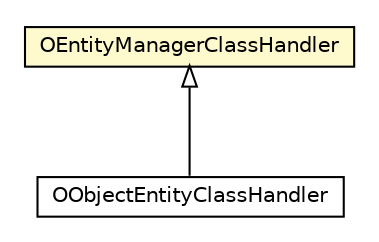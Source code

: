 #!/usr/local/bin/dot
#
# Class diagram 
# Generated by UMLGraph version R5_6-24-gf6e263 (http://www.umlgraph.org/)
#

digraph G {
	edge [fontname="Helvetica",fontsize=10,labelfontname="Helvetica",labelfontsize=10];
	node [fontname="Helvetica",fontsize=10,shape=plaintext];
	nodesep=0.25;
	ranksep=0.5;
	// com.orientechnologies.orient.core.entity.OEntityManagerClassHandler
	c1706219 [label=<<table title="com.orientechnologies.orient.core.entity.OEntityManagerClassHandler" border="0" cellborder="1" cellspacing="0" cellpadding="2" port="p" bgcolor="lemonChiffon" href="./OEntityManagerClassHandler.html">
		<tr><td><table border="0" cellspacing="0" cellpadding="1">
<tr><td align="center" balign="center"> OEntityManagerClassHandler </td></tr>
		</table></td></tr>
		</table>>, URL="./OEntityManagerClassHandler.html", fontname="Helvetica", fontcolor="black", fontsize=10.0];
	// com.orientechnologies.orient.object.entity.OObjectEntityClassHandler
	c1706506 [label=<<table title="com.orientechnologies.orient.object.entity.OObjectEntityClassHandler" border="0" cellborder="1" cellspacing="0" cellpadding="2" port="p" href="../../object/entity/OObjectEntityClassHandler.html">
		<tr><td><table border="0" cellspacing="0" cellpadding="1">
<tr><td align="center" balign="center"> OObjectEntityClassHandler </td></tr>
		</table></td></tr>
		</table>>, URL="../../object/entity/OObjectEntityClassHandler.html", fontname="Helvetica", fontcolor="black", fontsize=10.0];
	//com.orientechnologies.orient.object.entity.OObjectEntityClassHandler extends com.orientechnologies.orient.core.entity.OEntityManagerClassHandler
	c1706219:p -> c1706506:p [dir=back,arrowtail=empty];
}

